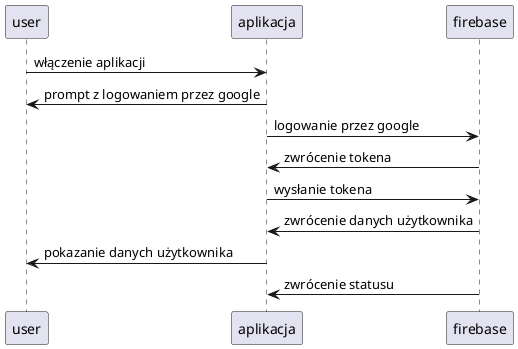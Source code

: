@startuml logowanie
user->aplikacja : włączenie aplikacji
aplikacja ->user: prompt z logowaniem przez google
aplikacja -> firebase : logowanie przez google
firebase -> aplikacja : zwrócenie tokena
aplikacja -> firebase : wysłanie tokena
firebase -> aplikacja : zwrócenie danych użytkownika
aplikacja -> user : pokazanie danych użytkownika
firebase -> aplikacja : zwrócenie statusu

@enduml